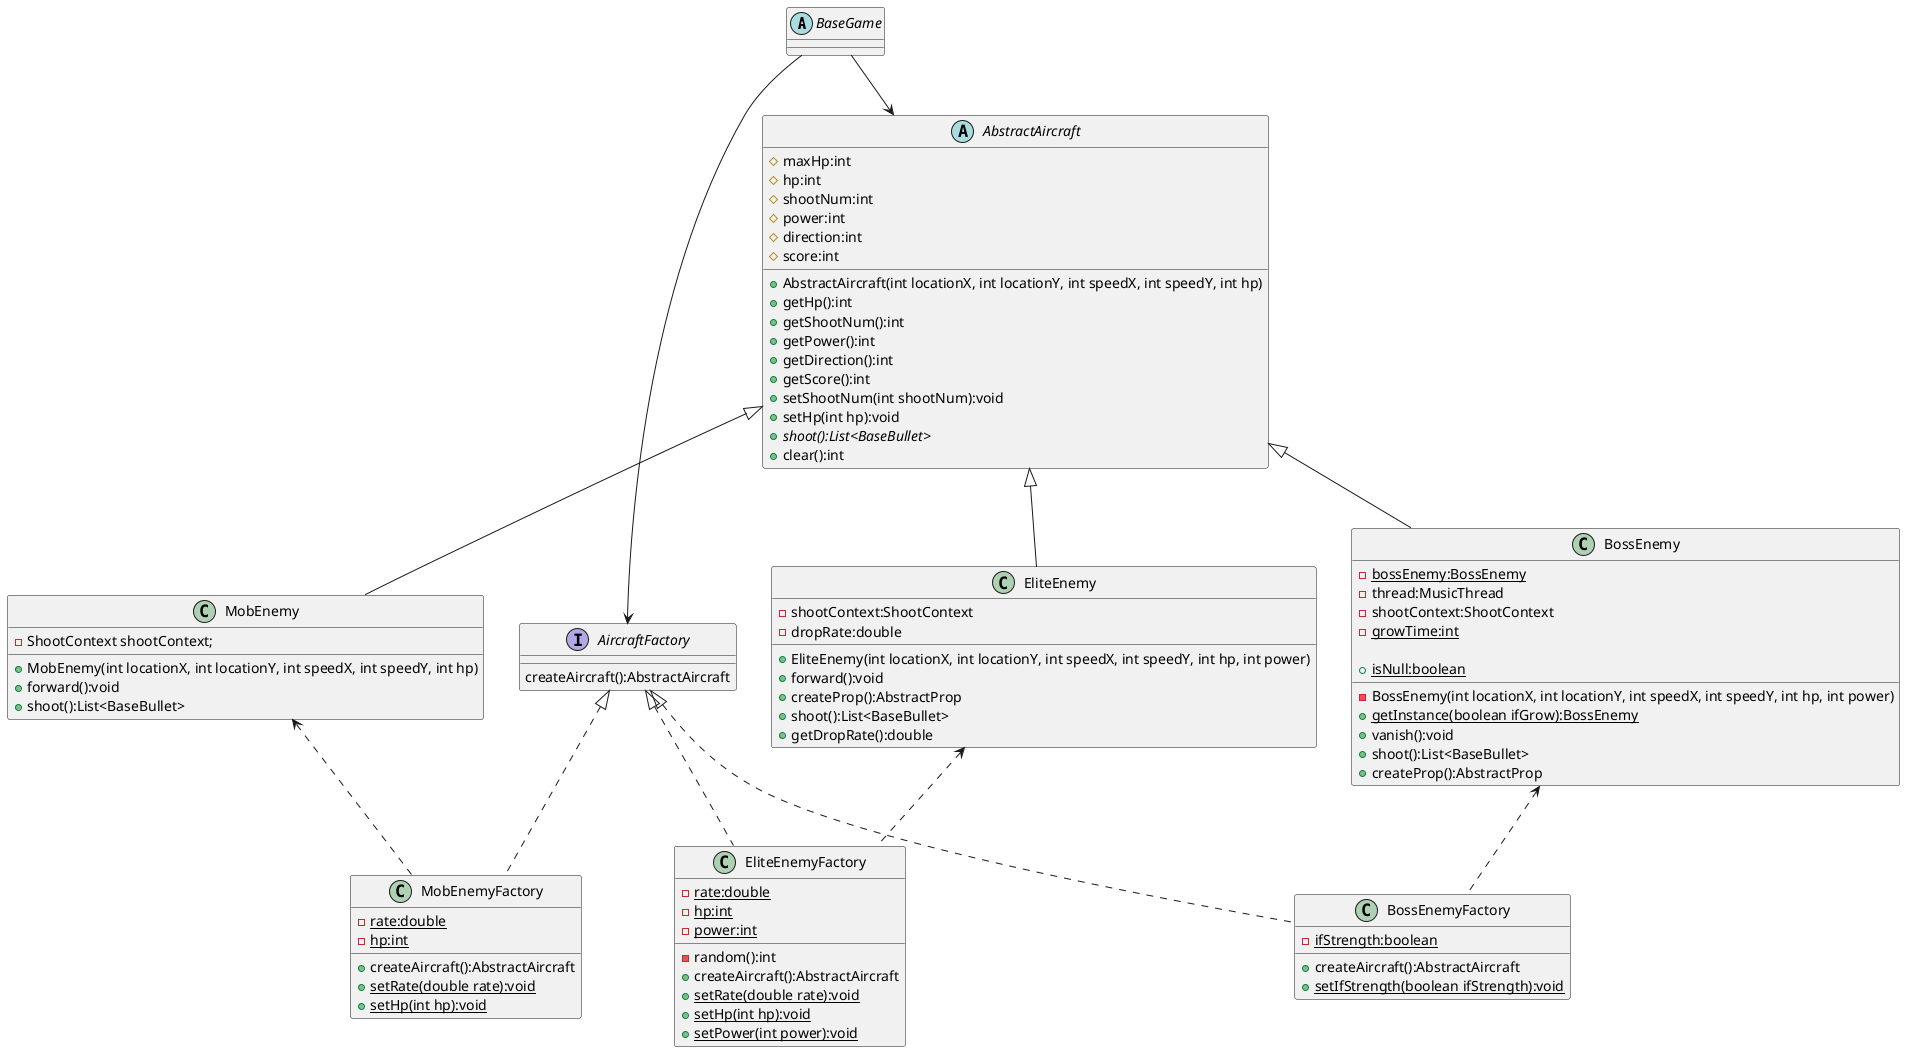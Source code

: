 @startuml
'https://plantuml.com/class-diagram

abstract class BaseGame{}

BaseGame --> AircraftFactory
BaseGame --> AbstractAircraft

abstract class AbstractAircraft{
    # maxHp:int
    # hp:int
    # shootNum:int
    # power:int
    # direction:int
    # score:int

    + AbstractAircraft(int locationX, int locationY, int speedX, int speedY, int hp)
    + getHp():int
    + getShootNum():int
    + getPower():int
    + getDirection():int
    + getScore():int
    + setShootNum(int shootNum):void
    + setHp(int hp):void
    + {abstract} shoot():List<BaseBullet>
    + clear():int
}

interface AircraftFactory
{
    createAircraft():AbstractAircraft
}

AbstractAircraft <|-- MobEnemy
AbstractAircraft <|-- EliteEnemy
AbstractAircraft <|-- BossEnemy

AircraftFactory <|.. MobEnemyFactory
AircraftFactory <|.. EliteEnemyFactory
AircraftFactory <|.. BossEnemyFactory

MobEnemy <.. MobEnemyFactory
EliteEnemy <.. EliteEnemyFactory
BossEnemy <.. BossEnemyFactory

class MobEnemy{
    - ShootContext shootContext;

    + MobEnemy(int locationX, int locationY, int speedX, int speedY, int hp)
    + forward():void
    + shoot():List<BaseBullet>
}

class EliteEnemy{
    - shootContext:ShootContext
    - dropRate:double

    + EliteEnemy(int locationX, int locationY, int speedX, int speedY, int hp, int power)
    + forward():void
    + createProp():AbstractProp
    + shoot():List<BaseBullet>
    + getDropRate():double
}

class BossEnemy{
    - {static} bossEnemy:BossEnemy
    - thread:MusicThread
    - shootContext:ShootContext
    - {static} growTime:int

    - BossEnemy(int locationX, int locationY, int speedX, int speedY, int hp, int power)
    + {static} getInstance(boolean ifGrow):BossEnemy
    + {static} isNull:boolean
    + vanish():void
    + shoot():List<BaseBullet>
    + createProp():AbstractProp
}

class MobEnemyFactory {
    - {static} rate:double
    - {static} hp:int

    + createAircraft():AbstractAircraft
    + {static} setRate(double rate):void
    + {static} setHp(int hp):void
}

class EliteEnemyFactory {
    - {static} rate:double
    - {static} hp:int
    - {static} power:int

    - random():int
    + createAircraft():AbstractAircraft
    + {static} setRate(double rate):void
    + {static} setHp(int hp):void
    + {static} setPower(int power):void
}

class BossEnemyFactory{
    - {static} ifStrength:boolean

    + createAircraft():AbstractAircraft
    + {static} setIfStrength(boolean ifStrength):void
}

@enduml